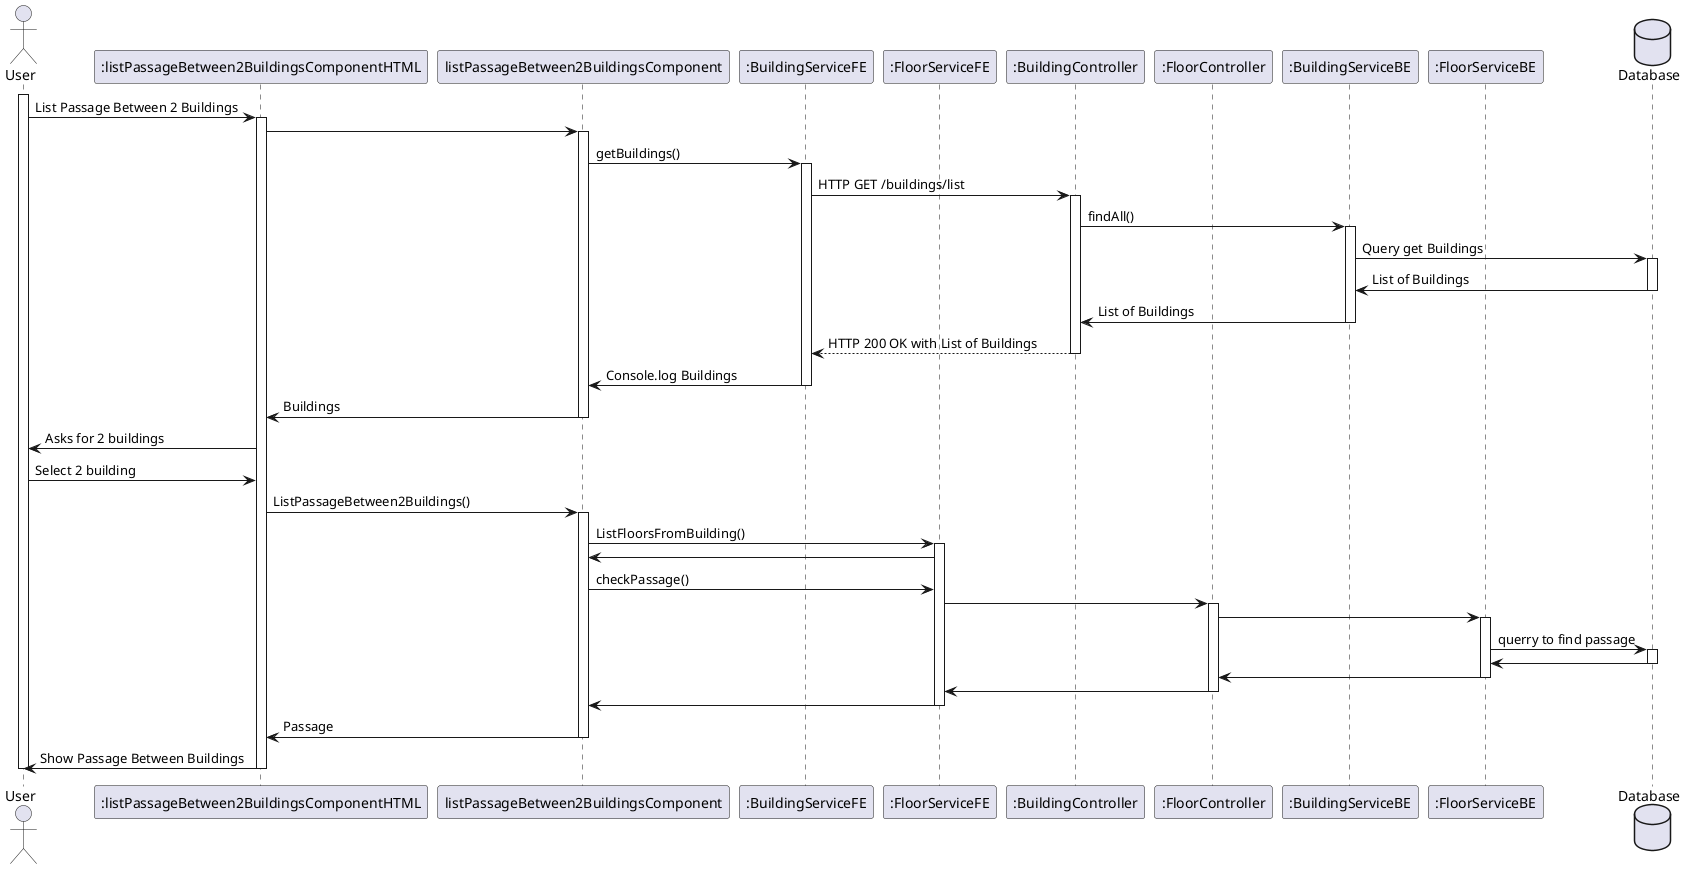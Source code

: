 @startuml
actor "User" as user
participant ":listPassageBetween2BuildingsComponentHTML" as ui
participant "listPassageBetween2BuildingsComponent" as component

participant ":BuildingServiceFE" as buildingservicefe
participant ":FloorServiceFE" as floorservicefe
participant ":BuildingController" as buildingctrl
participant ":FloorController" as floorcontroller
participant ":BuildingServiceBE" as buildingservicebe
participant ":FloorServiceBE" as floorservicebe






database "Database" as db

activate user

user -> ui: List Passage Between 2 Buildings
activate ui
ui -> component
activate component
component -> buildingservicefe: getBuildings()
activate buildingservicefe
buildingservicefe -> buildingctrl: HTTP GET /buildings/list
activate buildingctrl
buildingctrl -> buildingservicebe: findAll()
activate buildingservicebe
buildingservicebe -> db : Query get Buildings
activate db
db -> buildingservicebe: List of Buildings
deactivate db 
buildingservicebe -> buildingctrl: List of Buildings
deactivate buildingservicebe
buildingctrl --> buildingservicefe: HTTP 200 OK with List of Buildings
deactivate buildingctrl
buildingservicefe -> component: Console.log Buildings
deactivate buildingservicefe
component -> ui: Buildings 
deactivate component


ui -> user: Asks for 2 buildings
user -> ui: Select 2 building
ui -> component :ListPassageBetween2Buildings()
activate component
component -> floorservicefe: ListFloorsFromBuilding()
activate floorservicefe
floorservicefe -> component
component -> floorservicefe: checkPassage()
floorservicefe -> floorcontroller
activate floorcontroller
floorcontroller -> floorservicebe
activate floorservicebe
floorservicebe -> db: querry to find passage
activate db

db -> floorservicebe
deactivate db
floorservicebe -> floorcontroller
deactivate floorservicebe
floorcontroller -> floorservicefe
deactivate floorcontroller
floorservicefe -> component
deactivate floorservicefe
component -> ui : Passage
deactivate component
ui -> user: Show Passage Between Buildings
deactivate ui
deactivate user

@enduml